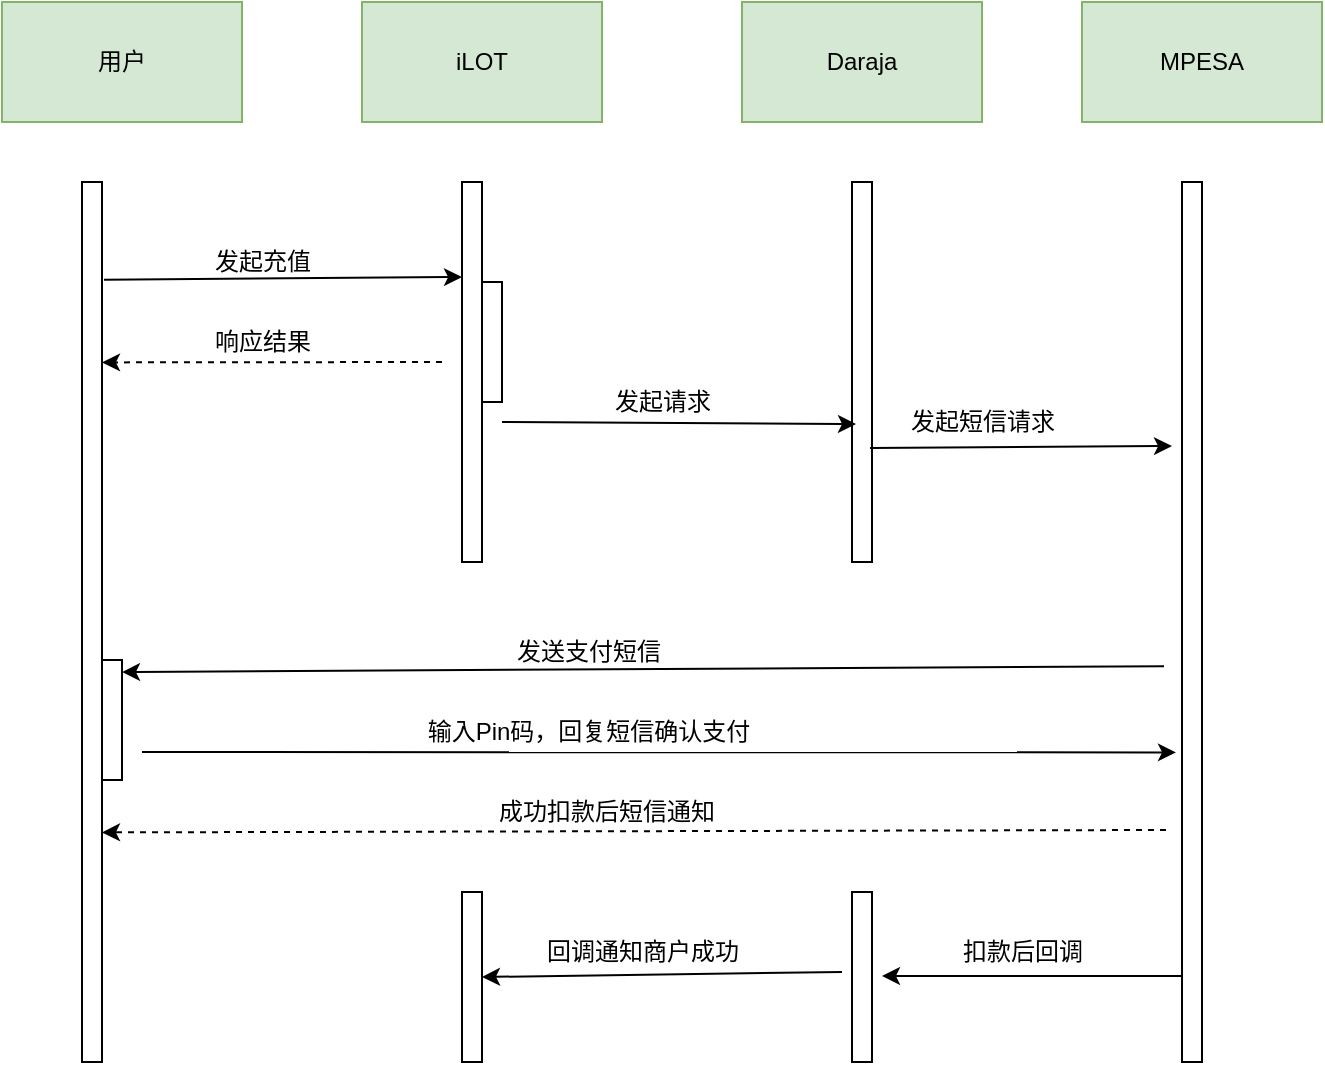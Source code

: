 <mxfile version="20.6.0" type="github">
  <diagram id="C5RBs43oDa-KdzZeNtuy" name="Page-1">
    <mxGraphModel dx="1886" dy="818" grid="1" gridSize="10" guides="1" tooltips="1" connect="1" arrows="1" fold="1" page="1" pageScale="1" pageWidth="827" pageHeight="1169" math="0" shadow="0">
      <root>
        <mxCell id="WIyWlLk6GJQsqaUBKTNV-0" />
        <mxCell id="WIyWlLk6GJQsqaUBKTNV-1" parent="WIyWlLk6GJQsqaUBKTNV-0" />
        <mxCell id="SOgoIiYRi9TFePeGQ_4A-0" value="用户" style="rounded=0;whiteSpace=wrap;html=1;fillColor=#d5e8d4;strokeColor=#82b366;" vertex="1" parent="WIyWlLk6GJQsqaUBKTNV-1">
          <mxGeometry x="60" y="30" width="120" height="60" as="geometry" />
        </mxCell>
        <mxCell id="SOgoIiYRi9TFePeGQ_4A-1" value="iLOT" style="rounded=0;whiteSpace=wrap;html=1;fillColor=#d5e8d4;strokeColor=#82b366;" vertex="1" parent="WIyWlLk6GJQsqaUBKTNV-1">
          <mxGeometry x="240" y="30" width="120" height="60" as="geometry" />
        </mxCell>
        <mxCell id="SOgoIiYRi9TFePeGQ_4A-2" value="Daraja" style="rounded=0;whiteSpace=wrap;html=1;fillColor=#d5e8d4;strokeColor=#82b366;" vertex="1" parent="WIyWlLk6GJQsqaUBKTNV-1">
          <mxGeometry x="430" y="30" width="120" height="60" as="geometry" />
        </mxCell>
        <mxCell id="SOgoIiYRi9TFePeGQ_4A-3" value="MPESA" style="rounded=0;whiteSpace=wrap;html=1;fillColor=#d5e8d4;strokeColor=#82b366;" vertex="1" parent="WIyWlLk6GJQsqaUBKTNV-1">
          <mxGeometry x="600" y="30" width="120" height="60" as="geometry" />
        </mxCell>
        <mxCell id="SOgoIiYRi9TFePeGQ_4A-4" value="" style="rounded=0;whiteSpace=wrap;html=1;" vertex="1" parent="WIyWlLk6GJQsqaUBKTNV-1">
          <mxGeometry x="100" y="120" width="10" height="440" as="geometry" />
        </mxCell>
        <mxCell id="SOgoIiYRi9TFePeGQ_4A-5" value="" style="rounded=0;whiteSpace=wrap;html=1;" vertex="1" parent="WIyWlLk6GJQsqaUBKTNV-1">
          <mxGeometry x="650" y="120" width="10" height="440" as="geometry" />
        </mxCell>
        <mxCell id="SOgoIiYRi9TFePeGQ_4A-7" value="" style="endArrow=classic;html=1;rounded=0;exitX=1.1;exitY=0.111;exitDx=0;exitDy=0;exitPerimeter=0;entryX=0;entryY=0.25;entryDx=0;entryDy=0;" edge="1" parent="WIyWlLk6GJQsqaUBKTNV-1" source="SOgoIiYRi9TFePeGQ_4A-4" target="SOgoIiYRi9TFePeGQ_4A-8">
          <mxGeometry width="50" height="50" relative="1" as="geometry">
            <mxPoint x="170" y="220" as="sourcePoint" />
            <mxPoint x="220" y="170" as="targetPoint" />
          </mxGeometry>
        </mxCell>
        <mxCell id="SOgoIiYRi9TFePeGQ_4A-8" value="" style="rounded=0;whiteSpace=wrap;html=1;" vertex="1" parent="WIyWlLk6GJQsqaUBKTNV-1">
          <mxGeometry x="290" y="120" width="10" height="190" as="geometry" />
        </mxCell>
        <mxCell id="SOgoIiYRi9TFePeGQ_4A-9" value="" style="rounded=0;whiteSpace=wrap;html=1;" vertex="1" parent="WIyWlLk6GJQsqaUBKTNV-1">
          <mxGeometry x="485" y="120" width="10" height="190" as="geometry" />
        </mxCell>
        <mxCell id="SOgoIiYRi9TFePeGQ_4A-10" value="发起充值" style="text;html=1;align=center;verticalAlign=middle;resizable=0;points=[];autosize=1;strokeColor=none;fillColor=none;" vertex="1" parent="WIyWlLk6GJQsqaUBKTNV-1">
          <mxGeometry x="155" y="145" width="70" height="30" as="geometry" />
        </mxCell>
        <mxCell id="SOgoIiYRi9TFePeGQ_4A-11" value="" style="rounded=0;whiteSpace=wrap;html=1;" vertex="1" parent="WIyWlLk6GJQsqaUBKTNV-1">
          <mxGeometry x="300" y="170" width="10" height="60" as="geometry" />
        </mxCell>
        <mxCell id="SOgoIiYRi9TFePeGQ_4A-12" value="" style="endArrow=classic;html=1;rounded=0;entryX=1;entryY=0.205;entryDx=0;entryDy=0;entryPerimeter=0;dashed=1;" edge="1" parent="WIyWlLk6GJQsqaUBKTNV-1" target="SOgoIiYRi9TFePeGQ_4A-4">
          <mxGeometry width="50" height="50" relative="1" as="geometry">
            <mxPoint x="280" y="210" as="sourcePoint" />
            <mxPoint x="160" y="210" as="targetPoint" />
          </mxGeometry>
        </mxCell>
        <mxCell id="SOgoIiYRi9TFePeGQ_4A-13" value="" style="endArrow=classic;html=1;rounded=0;entryX=0.2;entryY=0.637;entryDx=0;entryDy=0;entryPerimeter=0;" edge="1" parent="WIyWlLk6GJQsqaUBKTNV-1" target="SOgoIiYRi9TFePeGQ_4A-9">
          <mxGeometry width="50" height="50" relative="1" as="geometry">
            <mxPoint x="310" y="240" as="sourcePoint" />
            <mxPoint x="430" y="300" as="targetPoint" />
          </mxGeometry>
        </mxCell>
        <mxCell id="SOgoIiYRi9TFePeGQ_4A-14" value="发起请求" style="text;html=1;align=center;verticalAlign=middle;resizable=0;points=[];autosize=1;strokeColor=none;fillColor=none;" vertex="1" parent="WIyWlLk6GJQsqaUBKTNV-1">
          <mxGeometry x="355" y="215" width="70" height="30" as="geometry" />
        </mxCell>
        <mxCell id="SOgoIiYRi9TFePeGQ_4A-15" value="响应结果" style="text;html=1;align=center;verticalAlign=middle;resizable=0;points=[];autosize=1;strokeColor=none;fillColor=none;" vertex="1" parent="WIyWlLk6GJQsqaUBKTNV-1">
          <mxGeometry x="155" y="185" width="70" height="30" as="geometry" />
        </mxCell>
        <mxCell id="SOgoIiYRi9TFePeGQ_4A-16" value="" style="endArrow=classic;html=1;rounded=0;exitX=0.9;exitY=0.7;exitDx=0;exitDy=0;exitPerimeter=0;entryX=-0.5;entryY=0.3;entryDx=0;entryDy=0;entryPerimeter=0;" edge="1" parent="WIyWlLk6GJQsqaUBKTNV-1" source="SOgoIiYRi9TFePeGQ_4A-9" target="SOgoIiYRi9TFePeGQ_4A-5">
          <mxGeometry width="50" height="50" relative="1" as="geometry">
            <mxPoint x="520" y="260" as="sourcePoint" />
            <mxPoint x="640" y="253" as="targetPoint" />
          </mxGeometry>
        </mxCell>
        <mxCell id="SOgoIiYRi9TFePeGQ_4A-17" value="" style="endArrow=classic;html=1;rounded=0;entryX=1.7;entryY=0.167;entryDx=0;entryDy=0;entryPerimeter=0;startArrow=none;exitX=-0.2;exitY=0.857;exitDx=0;exitDy=0;exitPerimeter=0;" edge="1" parent="WIyWlLk6GJQsqaUBKTNV-1">
          <mxGeometry width="50" height="50" relative="1" as="geometry">
            <mxPoint x="641" y="362.08" as="sourcePoint" />
            <mxPoint x="120" y="365.02" as="targetPoint" />
          </mxGeometry>
        </mxCell>
        <mxCell id="SOgoIiYRi9TFePeGQ_4A-18" value="发送支付短信" style="text;html=1;align=center;verticalAlign=middle;resizable=0;points=[];autosize=1;strokeColor=none;fillColor=none;" vertex="1" parent="WIyWlLk6GJQsqaUBKTNV-1">
          <mxGeometry x="303" y="340" width="100" height="30" as="geometry" />
        </mxCell>
        <mxCell id="SOgoIiYRi9TFePeGQ_4A-19" value="" style="rounded=0;whiteSpace=wrap;html=1;" vertex="1" parent="WIyWlLk6GJQsqaUBKTNV-1">
          <mxGeometry x="110" y="359" width="10" height="60" as="geometry" />
        </mxCell>
        <mxCell id="SOgoIiYRi9TFePeGQ_4A-21" value="" style="endArrow=classic;html=1;rounded=0;entryX=-0.3;entryY=0.955;entryDx=0;entryDy=0;entryPerimeter=0;" edge="1" parent="WIyWlLk6GJQsqaUBKTNV-1">
          <mxGeometry width="50" height="50" relative="1" as="geometry">
            <mxPoint x="130" y="405" as="sourcePoint" />
            <mxPoint x="647" y="405.2" as="targetPoint" />
          </mxGeometry>
        </mxCell>
        <mxCell id="SOgoIiYRi9TFePeGQ_4A-22" value="输入Pin码，回复短信确认支付" style="text;html=1;align=center;verticalAlign=middle;resizable=0;points=[];autosize=1;strokeColor=none;fillColor=none;" vertex="1" parent="WIyWlLk6GJQsqaUBKTNV-1">
          <mxGeometry x="263" y="380" width="180" height="30" as="geometry" />
        </mxCell>
        <mxCell id="SOgoIiYRi9TFePeGQ_4A-23" value="" style="endArrow=classic;html=1;rounded=0;" edge="1" parent="WIyWlLk6GJQsqaUBKTNV-1">
          <mxGeometry width="50" height="50" relative="1" as="geometry">
            <mxPoint x="650" y="517" as="sourcePoint" />
            <mxPoint x="500" y="517" as="targetPoint" />
          </mxGeometry>
        </mxCell>
        <mxCell id="SOgoIiYRi9TFePeGQ_4A-24" value="" style="rounded=0;whiteSpace=wrap;html=1;" vertex="1" parent="WIyWlLk6GJQsqaUBKTNV-1">
          <mxGeometry x="485" y="475" width="10" height="85" as="geometry" />
        </mxCell>
        <mxCell id="SOgoIiYRi9TFePeGQ_4A-26" value="扣款后回调" style="text;html=1;align=center;verticalAlign=middle;resizable=0;points=[];autosize=1;strokeColor=none;fillColor=none;" vertex="1" parent="WIyWlLk6GJQsqaUBKTNV-1">
          <mxGeometry x="530" y="490" width="80" height="30" as="geometry" />
        </mxCell>
        <mxCell id="SOgoIiYRi9TFePeGQ_4A-27" value="" style="rounded=0;whiteSpace=wrap;html=1;" vertex="1" parent="WIyWlLk6GJQsqaUBKTNV-1">
          <mxGeometry x="290" y="475" width="10" height="85" as="geometry" />
        </mxCell>
        <mxCell id="SOgoIiYRi9TFePeGQ_4A-28" value="" style="endArrow=classic;html=1;rounded=0;entryX=1;entryY=0.5;entryDx=0;entryDy=0;" edge="1" parent="WIyWlLk6GJQsqaUBKTNV-1" target="SOgoIiYRi9TFePeGQ_4A-27">
          <mxGeometry width="50" height="50" relative="1" as="geometry">
            <mxPoint x="480" y="515" as="sourcePoint" />
            <mxPoint x="330" y="515" as="targetPoint" />
          </mxGeometry>
        </mxCell>
        <mxCell id="SOgoIiYRi9TFePeGQ_4A-29" value="回调通知商户成功" style="text;html=1;align=center;verticalAlign=middle;resizable=0;points=[];autosize=1;strokeColor=none;fillColor=none;" vertex="1" parent="WIyWlLk6GJQsqaUBKTNV-1">
          <mxGeometry x="320" y="490" width="120" height="30" as="geometry" />
        </mxCell>
        <mxCell id="SOgoIiYRi9TFePeGQ_4A-30" value="发起短信请求" style="text;html=1;align=center;verticalAlign=middle;resizable=0;points=[];autosize=1;strokeColor=none;fillColor=none;" vertex="1" parent="WIyWlLk6GJQsqaUBKTNV-1">
          <mxGeometry x="500" y="225" width="100" height="30" as="geometry" />
        </mxCell>
        <mxCell id="SOgoIiYRi9TFePeGQ_4A-32" value="" style="endArrow=classic;html=1;rounded=0;entryX=0.8;entryY=0.73;entryDx=0;entryDy=0;entryPerimeter=0;dashed=1;" edge="1" parent="WIyWlLk6GJQsqaUBKTNV-1">
          <mxGeometry width="50" height="50" relative="1" as="geometry">
            <mxPoint x="642" y="444" as="sourcePoint" />
            <mxPoint x="110" y="445.2" as="targetPoint" />
          </mxGeometry>
        </mxCell>
        <mxCell id="SOgoIiYRi9TFePeGQ_4A-33" value="成功扣款后短信通知" style="text;html=1;align=center;verticalAlign=middle;resizable=0;points=[];autosize=1;strokeColor=none;fillColor=none;" vertex="1" parent="WIyWlLk6GJQsqaUBKTNV-1">
          <mxGeometry x="297" y="420" width="130" height="30" as="geometry" />
        </mxCell>
      </root>
    </mxGraphModel>
  </diagram>
</mxfile>
